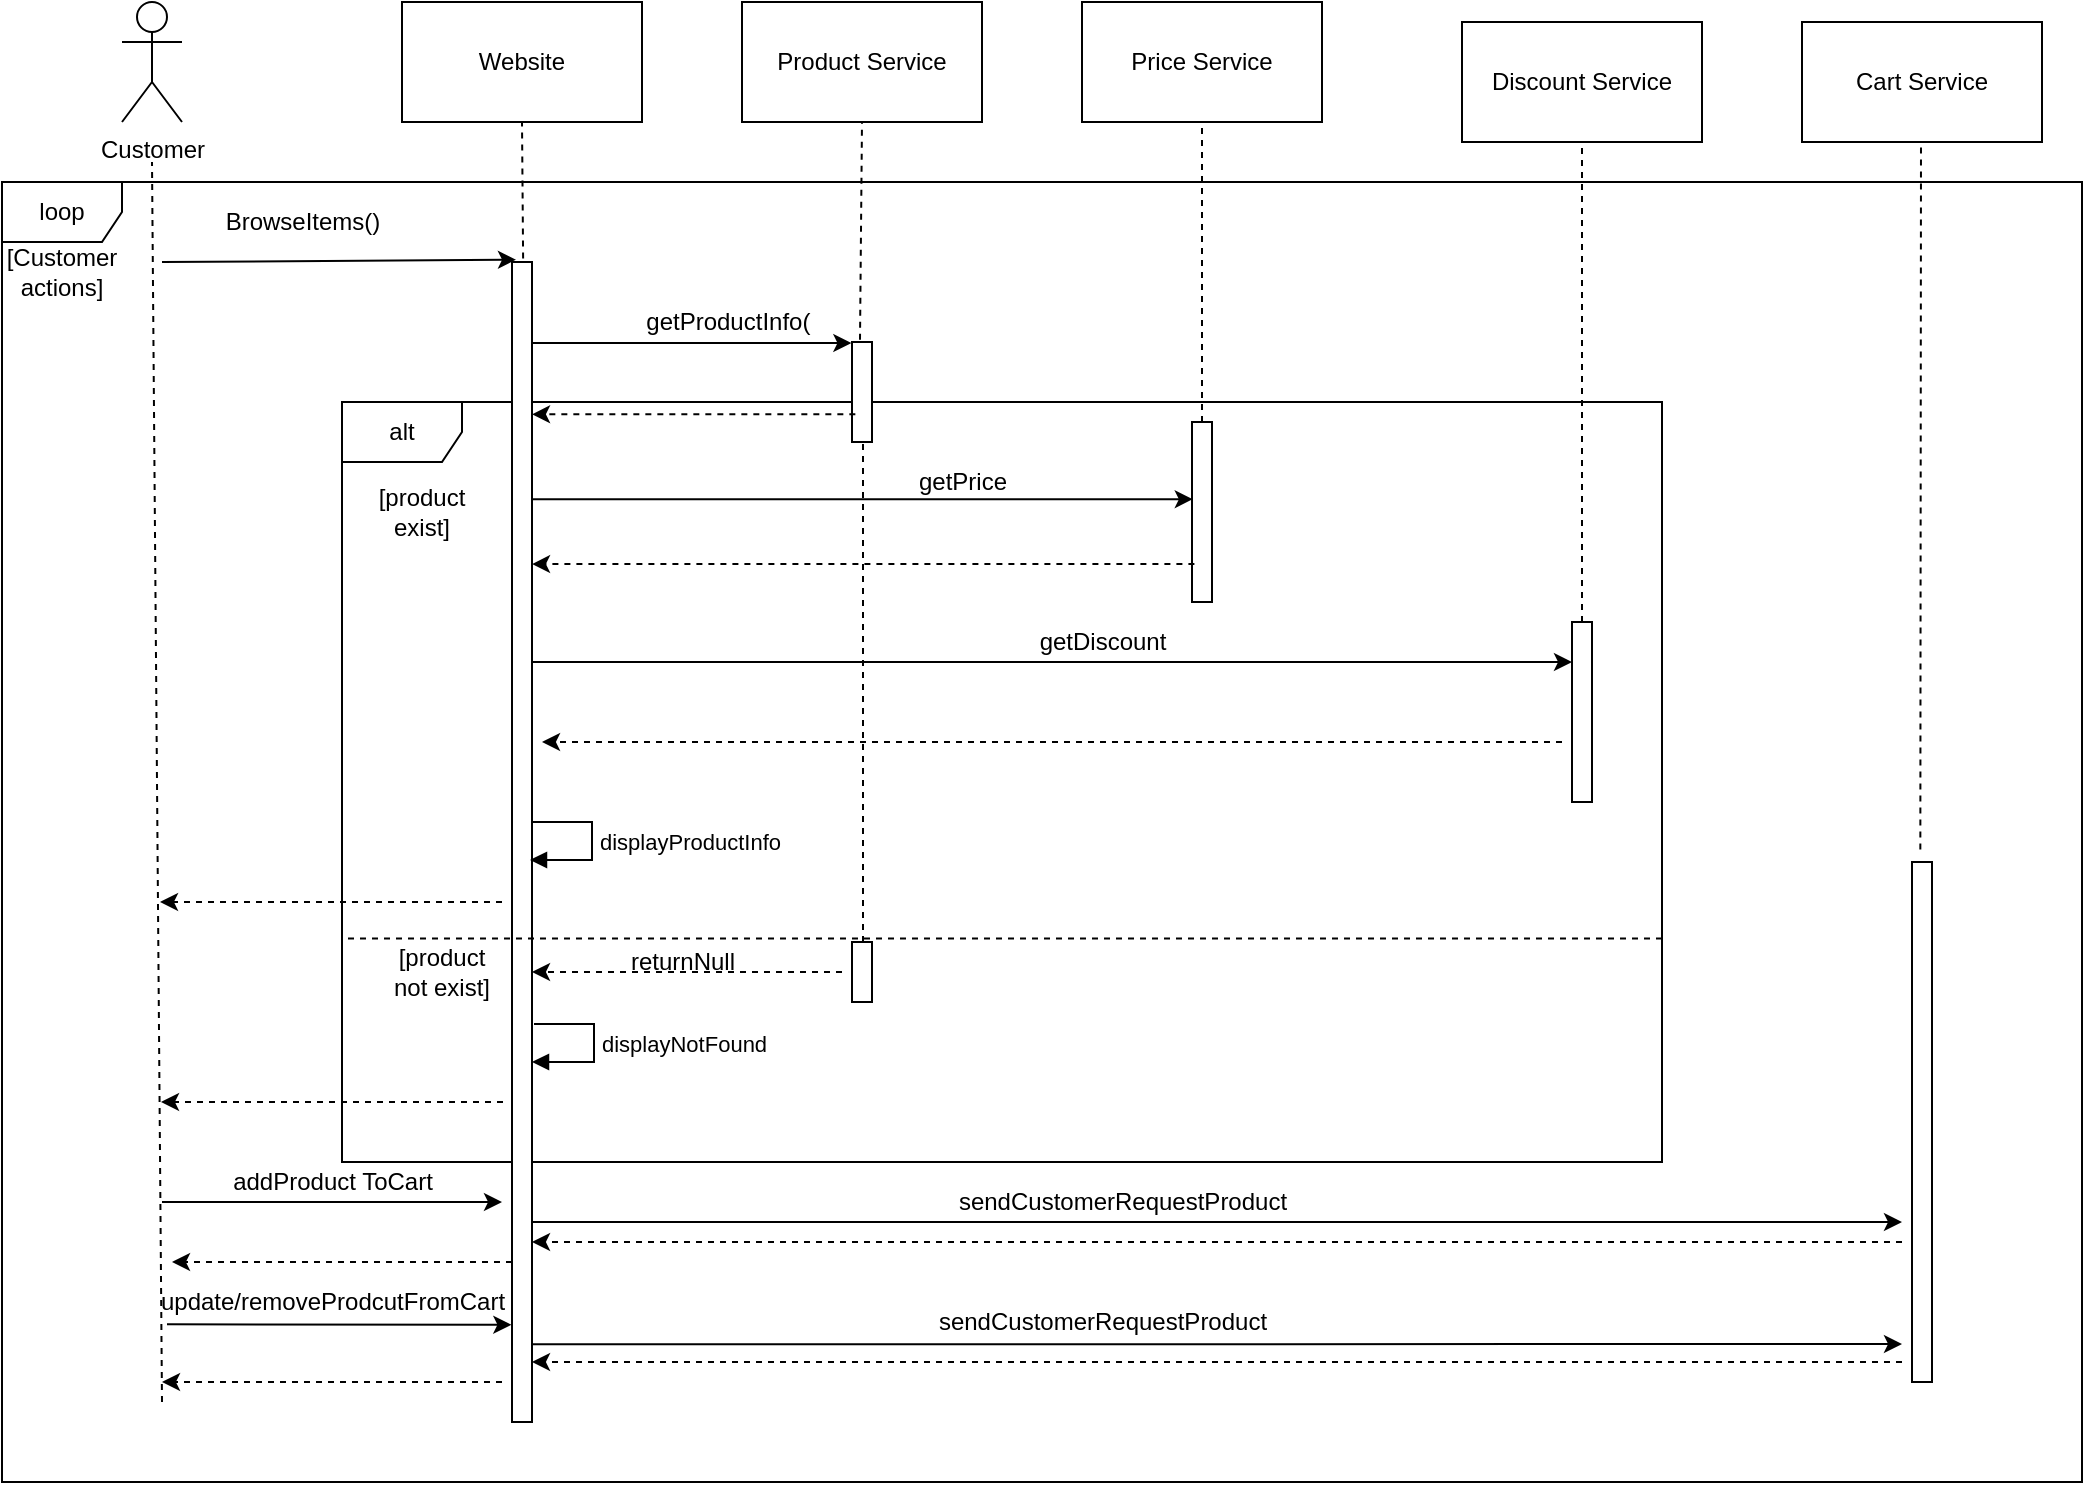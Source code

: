<mxfile version="16.5.1" type="device"><diagram id="kgpKYQtTHZ0yAKxKKP6v" name="Page-1"><mxGraphModel dx="441" dy="362" grid="1" gridSize="10" guides="1" tooltips="1" connect="1" arrows="1" fold="1" page="1" pageScale="1" pageWidth="1600" pageHeight="1200" math="0" shadow="0"><root><mxCell id="0"/><mxCell id="1" parent="0"/><mxCell id="ShUkK4B2It8uWCtz4g0U-13" value="alt" style="shape=umlFrame;whiteSpace=wrap;html=1;" vertex="1" parent="1"><mxGeometry x="230" y="270" width="660" height="380" as="geometry"/></mxCell><mxCell id="u_GLz6nwHGoG5qsAIi5k-7" value="Customer" style="shape=umlActor;verticalLabelPosition=bottom;verticalAlign=top;html=1;outlineConnect=0;" parent="1" vertex="1"><mxGeometry x="120" y="70" width="30" height="60" as="geometry"/></mxCell><mxCell id="u_GLz6nwHGoG5qsAIi5k-8" value="" style="endArrow=none;dashed=1;html=1;rounded=0;" parent="1" edge="1"><mxGeometry width="50" height="50" relative="1" as="geometry"><mxPoint x="140" y="770" as="sourcePoint"/><mxPoint x="135" y="150" as="targetPoint"/></mxGeometry></mxCell><mxCell id="u_GLz6nwHGoG5qsAIi5k-9" value="Website" style="rounded=0;whiteSpace=wrap;html=1;" parent="1" vertex="1"><mxGeometry x="260" y="70" width="120" height="60" as="geometry"/></mxCell><mxCell id="u_GLz6nwHGoG5qsAIi5k-10" value="Product Service" style="rounded=0;whiteSpace=wrap;html=1;" parent="1" vertex="1"><mxGeometry x="430" y="70" width="120" height="60" as="geometry"/></mxCell><mxCell id="u_GLz6nwHGoG5qsAIi5k-14" value="" style="endArrow=none;dashed=1;html=1;rounded=0;entryX=0.5;entryY=1;entryDx=0;entryDy=0;exitX=0.556;exitY=-0.003;exitDx=0;exitDy=0;exitPerimeter=0;" parent="1" source="u_GLz6nwHGoG5qsAIi5k-22" target="u_GLz6nwHGoG5qsAIi5k-9" edge="1"><mxGeometry width="50" height="50" relative="1" as="geometry"><mxPoint x="320" y="200" as="sourcePoint"/><mxPoint x="340" y="280" as="targetPoint"/></mxGeometry></mxCell><mxCell id="u_GLz6nwHGoG5qsAIi5k-15" value="" style="endArrow=none;dashed=1;html=1;rounded=0;entryX=0.5;entryY=1;entryDx=0;entryDy=0;exitX=0.4;exitY=-0.022;exitDx=0;exitDy=0;exitPerimeter=0;" parent="1" source="u_GLz6nwHGoG5qsAIi5k-24" target="u_GLz6nwHGoG5qsAIi5k-10" edge="1"><mxGeometry width="50" height="50" relative="1" as="geometry"><mxPoint x="560" y="240" as="sourcePoint"/><mxPoint x="540" y="160" as="targetPoint"/></mxGeometry></mxCell><mxCell id="u_GLz6nwHGoG5qsAIi5k-18" value="Price Service" style="rounded=0;whiteSpace=wrap;html=1;" parent="1" vertex="1"><mxGeometry x="600" y="70" width="120" height="60" as="geometry"/></mxCell><mxCell id="u_GLz6nwHGoG5qsAIi5k-19" value="" style="endArrow=none;dashed=1;html=1;rounded=0;entryX=0.5;entryY=1;entryDx=0;entryDy=0;" parent="1" source="u_GLz6nwHGoG5qsAIi5k-28" target="u_GLz6nwHGoG5qsAIi5k-18" edge="1"><mxGeometry width="50" height="50" relative="1" as="geometry"><mxPoint x="800" y="260" as="sourcePoint"/><mxPoint x="799" y="150" as="targetPoint"/></mxGeometry></mxCell><mxCell id="u_GLz6nwHGoG5qsAIi5k-20" value="" style="endArrow=classic;html=1;rounded=0;entryX=0.2;entryY=-0.002;entryDx=0;entryDy=0;entryPerimeter=0;" parent="1" target="u_GLz6nwHGoG5qsAIi5k-22" edge="1"><mxGeometry width="50" height="50" relative="1" as="geometry"><mxPoint x="140" y="200" as="sourcePoint"/><mxPoint x="320" y="200" as="targetPoint"/></mxGeometry></mxCell><mxCell id="u_GLz6nwHGoG5qsAIi5k-21" value="BrowseItems()" style="text;html=1;align=center;verticalAlign=middle;resizable=0;points=[];autosize=1;strokeColor=none;fillColor=none;" parent="1" vertex="1"><mxGeometry x="165" y="170" width="90" height="20" as="geometry"/></mxCell><mxCell id="u_GLz6nwHGoG5qsAIi5k-22" value="" style="html=1;points=[];perimeter=orthogonalPerimeter;" parent="1" vertex="1"><mxGeometry x="315" y="200" width="10" height="580" as="geometry"/></mxCell><mxCell id="u_GLz6nwHGoG5qsAIi5k-23" value="" style="endArrow=classic;html=1;rounded=0;entryX=-0.031;entryY=0.01;entryDx=0;entryDy=0;entryPerimeter=0;" parent="1" source="u_GLz6nwHGoG5qsAIi5k-22" target="u_GLz6nwHGoG5qsAIi5k-24" edge="1"><mxGeometry width="50" height="50" relative="1" as="geometry"><mxPoint x="370" y="260" as="sourcePoint"/><mxPoint x="540" y="242" as="targetPoint"/></mxGeometry></mxCell><mxCell id="u_GLz6nwHGoG5qsAIi5k-24" value="" style="html=1;points=[];perimeter=orthogonalPerimeter;" parent="1" vertex="1"><mxGeometry x="485" y="240" width="10" height="50" as="geometry"/></mxCell><mxCell id="u_GLz6nwHGoG5qsAIi5k-25" value="getProductInfo(&lt;span style=&quot;white-space: pre&quot;&gt;&#9;&lt;/span&gt;" style="text;html=1;align=center;verticalAlign=middle;resizable=0;points=[];autosize=1;strokeColor=none;fillColor=none;" parent="1" vertex="1"><mxGeometry x="375" y="220" width="120" height="20" as="geometry"/></mxCell><mxCell id="u_GLz6nwHGoG5qsAIi5k-26" value="Discount Service" style="rounded=0;whiteSpace=wrap;html=1;" parent="1" vertex="1"><mxGeometry x="790" y="80" width="120" height="60" as="geometry"/></mxCell><mxCell id="u_GLz6nwHGoG5qsAIi5k-27" value="" style="endArrow=none;dashed=1;html=1;rounded=0;entryX=0.5;entryY=1;entryDx=0;entryDy=0;" parent="1" target="u_GLz6nwHGoG5qsAIi5k-26" edge="1"><mxGeometry width="50" height="50" relative="1" as="geometry"><mxPoint x="850" y="380" as="sourcePoint"/><mxPoint x="999" y="150" as="targetPoint"/></mxGeometry></mxCell><mxCell id="u_GLz6nwHGoG5qsAIi5k-28" value="" style="html=1;points=[];perimeter=orthogonalPerimeter;" parent="1" vertex="1"><mxGeometry x="655" y="280" width="10" height="90" as="geometry"/></mxCell><mxCell id="u_GLz6nwHGoG5qsAIi5k-35" value="" style="endArrow=classic;dashed=1;html=1;rounded=0;exitX=0.167;exitY=0.723;exitDx=0;exitDy=0;exitPerimeter=0;" parent="1" source="u_GLz6nwHGoG5qsAIi5k-24" target="u_GLz6nwHGoG5qsAIi5k-22" edge="1"><mxGeometry width="50" height="50" relative="1" as="geometry"><mxPoint x="500" y="279" as="sourcePoint"/><mxPoint x="430" y="260" as="targetPoint"/></mxGeometry></mxCell><mxCell id="u_GLz6nwHGoG5qsAIi5k-37" value="" style="endArrow=classic;html=1;rounded=0;entryX=0.04;entryY=0.429;entryDx=0;entryDy=0;entryPerimeter=0;" parent="1" source="u_GLz6nwHGoG5qsAIi5k-22" target="u_GLz6nwHGoG5qsAIi5k-28" edge="1"><mxGeometry width="50" height="50" relative="1" as="geometry"><mxPoint x="470" y="380" as="sourcePoint"/><mxPoint x="790" y="320" as="targetPoint"/></mxGeometry></mxCell><mxCell id="u_GLz6nwHGoG5qsAIi5k-38" value="" style="endArrow=classic;dashed=1;html=1;rounded=0;exitX=0.12;exitY=0.789;exitDx=0;exitDy=0;exitPerimeter=0;" parent="1" source="u_GLz6nwHGoG5qsAIi5k-28" target="u_GLz6nwHGoG5qsAIi5k-22" edge="1"><mxGeometry width="50" height="50" relative="1" as="geometry"><mxPoint x="790" y="360" as="sourcePoint"/><mxPoint x="370.0" y="362.41" as="targetPoint"/></mxGeometry></mxCell><mxCell id="u_GLz6nwHGoG5qsAIi5k-39" value="getPrice" style="text;html=1;align=center;verticalAlign=middle;resizable=0;points=[];autosize=1;strokeColor=none;fillColor=none;" parent="1" vertex="1"><mxGeometry x="510" y="300" width="60" height="20" as="geometry"/></mxCell><mxCell id="u_GLz6nwHGoG5qsAIi5k-41" value="" style="html=1;points=[];perimeter=orthogonalPerimeter;" parent="1" vertex="1"><mxGeometry x="845" y="380" width="10" height="90" as="geometry"/></mxCell><mxCell id="u_GLz6nwHGoG5qsAIi5k-42" value="" style="endArrow=classic;html=1;rounded=0;" parent="1" edge="1" target="u_GLz6nwHGoG5qsAIi5k-41"><mxGeometry width="50" height="50" relative="1" as="geometry"><mxPoint x="324.6" y="400" as="sourcePoint"/><mxPoint x="840" y="390" as="targetPoint"/></mxGeometry></mxCell><mxCell id="u_GLz6nwHGoG5qsAIi5k-43" value="" style="endArrow=classic;dashed=1;html=1;rounded=0;" parent="1" edge="1"><mxGeometry width="50" height="50" relative="1" as="geometry"><mxPoint x="840" y="440" as="sourcePoint"/><mxPoint x="330" y="440" as="targetPoint"/></mxGeometry></mxCell><mxCell id="u_GLz6nwHGoG5qsAIi5k-44" value="getDiscount" style="text;html=1;align=center;verticalAlign=middle;resizable=0;points=[];autosize=1;strokeColor=none;fillColor=none;" parent="1" vertex="1"><mxGeometry x="570" y="380" width="80" height="20" as="geometry"/></mxCell><mxCell id="u_GLz6nwHGoG5qsAIi5k-46" value="displayProductInfo" style="edgeStyle=orthogonalEdgeStyle;html=1;align=left;spacingLeft=2;endArrow=block;rounded=0;" parent="1" edge="1"><mxGeometry relative="1" as="geometry"><mxPoint x="325" y="480" as="sourcePoint"/><Array as="points"><mxPoint x="355" y="480"/><mxPoint x="355" y="499"/></Array><mxPoint x="324" y="499" as="targetPoint"/></mxGeometry></mxCell><mxCell id="u_GLz6nwHGoG5qsAIi5k-47" value="" style="endArrow=classic;dashed=1;html=1;rounded=0;" parent="1" edge="1"><mxGeometry width="50" height="50" relative="1" as="geometry"><mxPoint x="310" y="520" as="sourcePoint"/><mxPoint x="139" y="520" as="targetPoint"/></mxGeometry></mxCell><mxCell id="ShUkK4B2It8uWCtz4g0U-1" value="Cart Service" style="rounded=0;whiteSpace=wrap;html=1;" vertex="1" parent="1"><mxGeometry x="960" y="80" width="120" height="60" as="geometry"/></mxCell><mxCell id="ShUkK4B2It8uWCtz4g0U-5" value="" style="endArrow=none;dashed=1;html=1;rounded=0;entryX=0.5;entryY=1;entryDx=0;entryDy=0;exitX=0.417;exitY=-0.024;exitDx=0;exitDy=0;exitPerimeter=0;" edge="1" parent="1" source="ShUkK4B2It8uWCtz4g0U-6"><mxGeometry width="50" height="50" relative="1" as="geometry"><mxPoint x="1019.88" y="469.88" as="sourcePoint"/><mxPoint x="1019.5" y="140" as="targetPoint"/></mxGeometry></mxCell><mxCell id="ShUkK4B2It8uWCtz4g0U-6" value="" style="html=1;points=[];perimeter=orthogonalPerimeter;" vertex="1" parent="1"><mxGeometry x="1015" y="500" width="10" height="260" as="geometry"/></mxCell><mxCell id="ShUkK4B2It8uWCtz4g0U-17" value="" style="endArrow=none;dashed=1;html=1;rounded=0;entryX=0.5;entryY=1;entryDx=0;entryDy=0;" edge="1" parent="1" source="ShUkK4B2It8uWCtz4g0U-18"><mxGeometry width="50" height="50" relative="1" as="geometry"><mxPoint x="489.5" y="398.9" as="sourcePoint"/><mxPoint x="490.5" y="290" as="targetPoint"/></mxGeometry></mxCell><mxCell id="ShUkK4B2It8uWCtz4g0U-18" value="" style="html=1;points=[];perimeter=orthogonalPerimeter;" vertex="1" parent="1"><mxGeometry x="485" y="540" width="10" height="30" as="geometry"/></mxCell><mxCell id="ShUkK4B2It8uWCtz4g0U-20" value="" style="endArrow=none;dashed=1;html=1;rounded=0;entryX=0;entryY=0.706;entryDx=0;entryDy=0;entryPerimeter=0;exitX=1;exitY=0.706;exitDx=0;exitDy=0;exitPerimeter=0;" edge="1" parent="1" source="ShUkK4B2It8uWCtz4g0U-13" target="ShUkK4B2It8uWCtz4g0U-13"><mxGeometry width="50" height="50" relative="1" as="geometry"><mxPoint x="180" y="580" as="sourcePoint"/><mxPoint x="230" y="530" as="targetPoint"/></mxGeometry></mxCell><mxCell id="ShUkK4B2It8uWCtz4g0U-21" value="[product exist]" style="text;html=1;strokeColor=none;fillColor=none;align=center;verticalAlign=middle;whiteSpace=wrap;rounded=0;" vertex="1" parent="1"><mxGeometry x="240" y="315" width="60" height="20" as="geometry"/></mxCell><mxCell id="ShUkK4B2It8uWCtz4g0U-22" value="[product not exist]" style="text;html=1;strokeColor=none;fillColor=none;align=center;verticalAlign=middle;whiteSpace=wrap;rounded=0;" vertex="1" parent="1"><mxGeometry x="250" y="545" width="60" height="20" as="geometry"/></mxCell><mxCell id="ShUkK4B2It8uWCtz4g0U-24" value="" style="endArrow=classic;dashed=1;html=1;rounded=0;" edge="1" parent="1"><mxGeometry width="50" height="50" relative="1" as="geometry"><mxPoint x="480" y="555" as="sourcePoint"/><mxPoint x="325" y="555" as="targetPoint"/></mxGeometry></mxCell><mxCell id="ShUkK4B2It8uWCtz4g0U-25" value="returnNull" style="text;html=1;align=center;verticalAlign=middle;resizable=0;points=[];autosize=1;strokeColor=none;fillColor=none;" vertex="1" parent="1"><mxGeometry x="365" y="540" width="70" height="20" as="geometry"/></mxCell><mxCell id="ShUkK4B2It8uWCtz4g0U-26" value="" style="endArrow=classic;html=1;rounded=0;" edge="1" parent="1"><mxGeometry width="50" height="50" relative="1" as="geometry"><mxPoint x="140" y="670" as="sourcePoint"/><mxPoint x="310" y="670" as="targetPoint"/></mxGeometry></mxCell><mxCell id="ShUkK4B2It8uWCtz4g0U-27" value="addProduct ToCart" style="text;html=1;align=center;verticalAlign=middle;resizable=0;points=[];autosize=1;strokeColor=none;fillColor=none;" vertex="1" parent="1"><mxGeometry x="165" y="650" width="120" height="20" as="geometry"/></mxCell><mxCell id="ShUkK4B2It8uWCtz4g0U-28" value="" style="endArrow=classic;dashed=1;html=1;rounded=0;" edge="1" parent="1"><mxGeometry width="50" height="50" relative="1" as="geometry"><mxPoint x="315" y="700" as="sourcePoint"/><mxPoint x="145" y="700" as="targetPoint"/></mxGeometry></mxCell><mxCell id="ShUkK4B2It8uWCtz4g0U-29" value="" style="endArrow=classic;html=1;rounded=0;entryX=0.972;entryY=1.07;entryDx=0;entryDy=0;entryPerimeter=0;" edge="1" parent="1" target="ShUkK4B2It8uWCtz4g0U-30"><mxGeometry width="50" height="50" relative="1" as="geometry"><mxPoint x="142.5" y="731.14" as="sourcePoint"/><mxPoint x="317.5" y="730.0" as="targetPoint"/></mxGeometry></mxCell><mxCell id="ShUkK4B2It8uWCtz4g0U-30" value="update/removeProdcutFromCart" style="text;html=1;align=center;verticalAlign=middle;resizable=0;points=[];autosize=1;strokeColor=none;fillColor=none;" vertex="1" parent="1"><mxGeometry x="130" y="710" width="190" height="20" as="geometry"/></mxCell><mxCell id="ShUkK4B2It8uWCtz4g0U-31" value="" style="endArrow=classic;dashed=1;html=1;rounded=0;" edge="1" parent="1"><mxGeometry width="50" height="50" relative="1" as="geometry"><mxPoint x="310" y="760" as="sourcePoint"/><mxPoint x="140" y="760" as="targetPoint"/></mxGeometry></mxCell><mxCell id="ShUkK4B2It8uWCtz4g0U-32" value="displayNotFound" style="edgeStyle=orthogonalEdgeStyle;html=1;align=left;spacingLeft=2;endArrow=block;rounded=0;" edge="1" parent="1"><mxGeometry relative="1" as="geometry"><mxPoint x="326" y="581" as="sourcePoint"/><Array as="points"><mxPoint x="356" y="581"/><mxPoint x="356" y="600"/></Array><mxPoint x="325" y="600" as="targetPoint"/></mxGeometry></mxCell><mxCell id="ShUkK4B2It8uWCtz4g0U-34" value="" style="endArrow=classic;dashed=1;html=1;rounded=0;" edge="1" parent="1"><mxGeometry width="50" height="50" relative="1" as="geometry"><mxPoint x="310.5" y="620" as="sourcePoint"/><mxPoint x="139.5" y="620" as="targetPoint"/></mxGeometry></mxCell><mxCell id="ShUkK4B2It8uWCtz4g0U-36" value="" style="endArrow=classic;html=1;rounded=0;" edge="1" parent="1"><mxGeometry width="50" height="50" relative="1" as="geometry"><mxPoint x="325" y="680" as="sourcePoint"/><mxPoint x="1010" y="680" as="targetPoint"/></mxGeometry></mxCell><mxCell id="ShUkK4B2It8uWCtz4g0U-37" value="" style="endArrow=classic;dashed=1;html=1;rounded=0;" edge="1" parent="1"><mxGeometry width="50" height="50" relative="1" as="geometry"><mxPoint x="1010" y="690" as="sourcePoint"/><mxPoint x="325" y="690" as="targetPoint"/></mxGeometry></mxCell><mxCell id="ShUkK4B2It8uWCtz4g0U-38" value="" style="endArrow=classic;dashed=1;html=1;rounded=0;" edge="1" parent="1"><mxGeometry width="50" height="50" relative="1" as="geometry"><mxPoint x="1010" y="750" as="sourcePoint"/><mxPoint x="325" y="750" as="targetPoint"/></mxGeometry></mxCell><mxCell id="ShUkK4B2It8uWCtz4g0U-39" value="" style="endArrow=classic;html=1;rounded=0;" edge="1" parent="1"><mxGeometry width="50" height="50" relative="1" as="geometry"><mxPoint x="325" y="741.14" as="sourcePoint"/><mxPoint x="1010" y="741" as="targetPoint"/></mxGeometry></mxCell><mxCell id="ShUkK4B2It8uWCtz4g0U-40" value="sendCustomerRequestProduct" style="text;html=1;align=center;verticalAlign=middle;resizable=0;points=[];autosize=1;strokeColor=none;fillColor=none;" vertex="1" parent="1"><mxGeometry x="530" y="660" width="180" height="20" as="geometry"/></mxCell><mxCell id="ShUkK4B2It8uWCtz4g0U-41" value="sendCustomerRequestProduct" style="text;html=1;align=center;verticalAlign=middle;resizable=0;points=[];autosize=1;strokeColor=none;fillColor=none;" vertex="1" parent="1"><mxGeometry x="520" y="720" width="180" height="20" as="geometry"/></mxCell><mxCell id="ShUkK4B2It8uWCtz4g0U-42" value="loop" style="shape=umlFrame;whiteSpace=wrap;html=1;" vertex="1" parent="1"><mxGeometry x="60" y="160" width="1040" height="650" as="geometry"/></mxCell><mxCell id="ShUkK4B2It8uWCtz4g0U-43" value="[Customer actions]" style="text;html=1;strokeColor=none;fillColor=none;align=center;verticalAlign=middle;whiteSpace=wrap;rounded=0;" vertex="1" parent="1"><mxGeometry x="60" y="190" width="60" height="30" as="geometry"/></mxCell></root></mxGraphModel></diagram></mxfile>